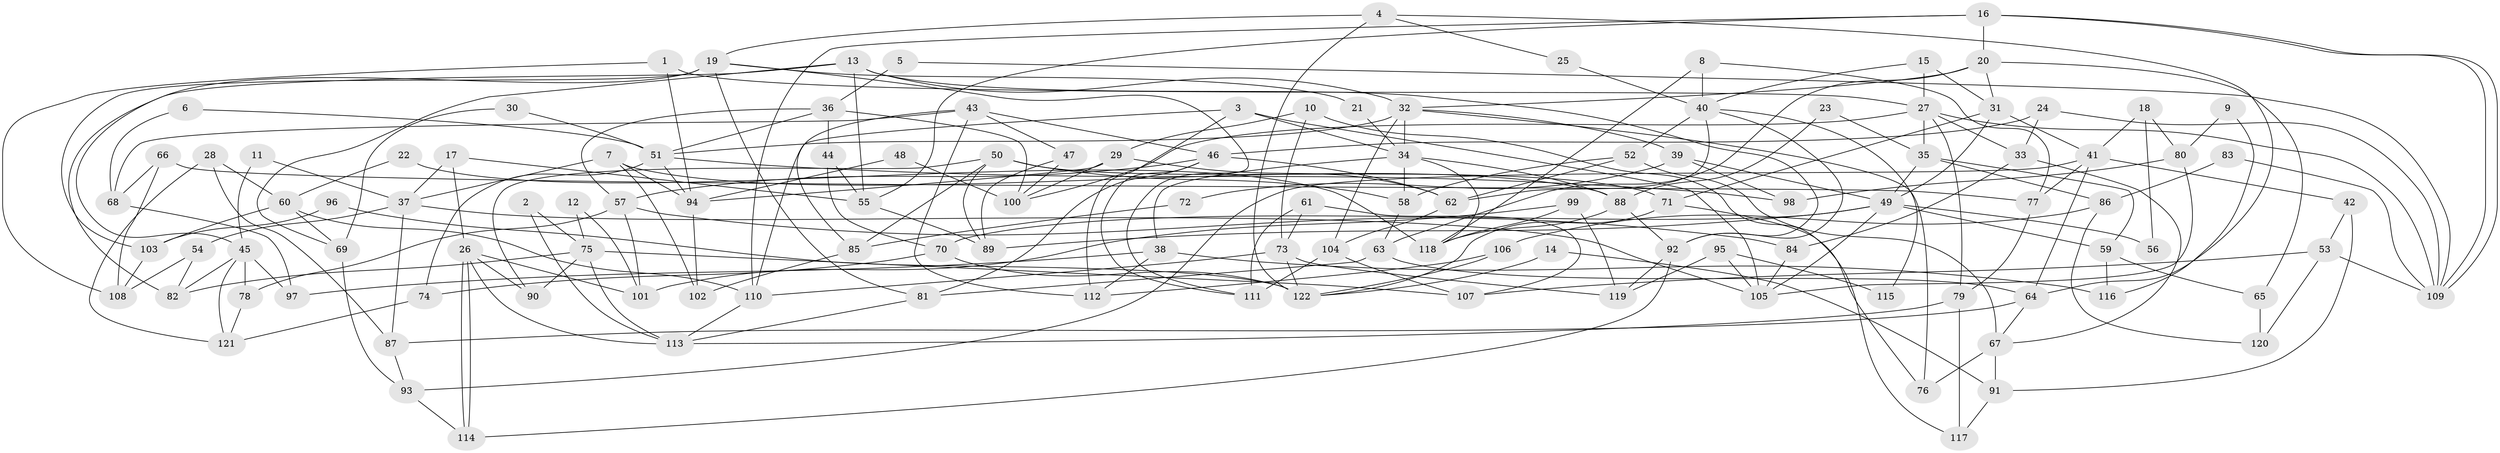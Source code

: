 // coarse degree distribution, {2: 0.1506849315068493, 3: 0.1780821917808219, 5: 0.1780821917808219, 7: 0.0684931506849315, 8: 0.0410958904109589, 6: 0.0958904109589041, 4: 0.2191780821917808, 10: 0.0136986301369863, 9: 0.0136986301369863, 15: 0.0136986301369863, 12: 0.0136986301369863, 11: 0.0136986301369863}
// Generated by graph-tools (version 1.1) at 2025/54/03/04/25 21:54:28]
// undirected, 122 vertices, 244 edges
graph export_dot {
graph [start="1"]
  node [color=gray90,style=filled];
  1;
  2;
  3;
  4;
  5;
  6;
  7;
  8;
  9;
  10;
  11;
  12;
  13;
  14;
  15;
  16;
  17;
  18;
  19;
  20;
  21;
  22;
  23;
  24;
  25;
  26;
  27;
  28;
  29;
  30;
  31;
  32;
  33;
  34;
  35;
  36;
  37;
  38;
  39;
  40;
  41;
  42;
  43;
  44;
  45;
  46;
  47;
  48;
  49;
  50;
  51;
  52;
  53;
  54;
  55;
  56;
  57;
  58;
  59;
  60;
  61;
  62;
  63;
  64;
  65;
  66;
  67;
  68;
  69;
  70;
  71;
  72;
  73;
  74;
  75;
  76;
  77;
  78;
  79;
  80;
  81;
  82;
  83;
  84;
  85;
  86;
  87;
  88;
  89;
  90;
  91;
  92;
  93;
  94;
  95;
  96;
  97;
  98;
  99;
  100;
  101;
  102;
  103;
  104;
  105;
  106;
  107;
  108;
  109;
  110;
  111;
  112;
  113;
  114;
  115;
  116;
  117;
  118;
  119;
  120;
  121;
  122;
  1 -- 108;
  1 -- 94;
  1 -- 27;
  2 -- 113;
  2 -- 75;
  3 -- 34;
  3 -- 112;
  3 -- 105;
  3 -- 110;
  4 -- 64;
  4 -- 19;
  4 -- 25;
  4 -- 122;
  5 -- 109;
  5 -- 36;
  6 -- 68;
  6 -- 51;
  7 -- 37;
  7 -- 88;
  7 -- 94;
  7 -- 102;
  8 -- 40;
  8 -- 77;
  8 -- 118;
  9 -- 80;
  9 -- 116;
  10 -- 73;
  10 -- 117;
  10 -- 29;
  11 -- 37;
  11 -- 45;
  12 -- 101;
  12 -- 75;
  13 -- 32;
  13 -- 92;
  13 -- 55;
  13 -- 69;
  13 -- 82;
  14 -- 122;
  14 -- 91;
  15 -- 27;
  15 -- 40;
  15 -- 31;
  16 -- 109;
  16 -- 109;
  16 -- 20;
  16 -- 55;
  16 -- 110;
  17 -- 26;
  17 -- 55;
  17 -- 37;
  18 -- 41;
  18 -- 80;
  18 -- 56;
  19 -- 111;
  19 -- 45;
  19 -- 21;
  19 -- 81;
  19 -- 103;
  20 -- 63;
  20 -- 32;
  20 -- 31;
  20 -- 65;
  21 -- 34;
  22 -- 118;
  22 -- 60;
  23 -- 35;
  23 -- 88;
  24 -- 46;
  24 -- 109;
  24 -- 33;
  25 -- 40;
  26 -- 114;
  26 -- 114;
  26 -- 113;
  26 -- 90;
  26 -- 101;
  27 -- 33;
  27 -- 35;
  27 -- 79;
  27 -- 100;
  27 -- 109;
  28 -- 60;
  28 -- 87;
  28 -- 121;
  29 -- 100;
  29 -- 62;
  29 -- 94;
  30 -- 69;
  30 -- 51;
  31 -- 41;
  31 -- 49;
  31 -- 71;
  32 -- 51;
  32 -- 34;
  32 -- 39;
  32 -- 76;
  32 -- 104;
  33 -- 67;
  33 -- 84;
  34 -- 88;
  34 -- 58;
  34 -- 38;
  34 -- 118;
  35 -- 49;
  35 -- 59;
  35 -- 86;
  36 -- 44;
  36 -- 51;
  36 -- 57;
  36 -- 100;
  37 -- 105;
  37 -- 54;
  37 -- 87;
  38 -- 112;
  38 -- 97;
  38 -- 116;
  39 -- 49;
  39 -- 72;
  39 -- 98;
  40 -- 62;
  40 -- 92;
  40 -- 52;
  40 -- 115;
  41 -- 93;
  41 -- 42;
  41 -- 64;
  41 -- 77;
  42 -- 53;
  42 -- 91;
  43 -- 47;
  43 -- 85;
  43 -- 46;
  43 -- 68;
  43 -- 112;
  44 -- 70;
  44 -- 55;
  45 -- 121;
  45 -- 82;
  45 -- 78;
  45 -- 97;
  46 -- 81;
  46 -- 57;
  46 -- 62;
  46 -- 111;
  47 -- 89;
  47 -- 100;
  48 -- 100;
  48 -- 94;
  49 -- 105;
  49 -- 56;
  49 -- 59;
  49 -- 70;
  49 -- 89;
  50 -- 71;
  50 -- 89;
  50 -- 58;
  50 -- 85;
  50 -- 90;
  51 -- 74;
  51 -- 94;
  51 -- 98;
  52 -- 62;
  52 -- 58;
  52 -- 67;
  53 -- 109;
  53 -- 107;
  53 -- 120;
  54 -- 82;
  54 -- 108;
  55 -- 89;
  57 -- 78;
  57 -- 84;
  57 -- 101;
  58 -- 63;
  59 -- 65;
  59 -- 116;
  60 -- 103;
  60 -- 110;
  60 -- 69;
  61 -- 73;
  61 -- 111;
  61 -- 107;
  62 -- 104;
  63 -- 81;
  63 -- 64;
  64 -- 67;
  64 -- 87;
  65 -- 120;
  66 -- 77;
  66 -- 68;
  66 -- 108;
  67 -- 76;
  67 -- 91;
  68 -- 97;
  69 -- 93;
  70 -- 122;
  70 -- 74;
  71 -- 76;
  71 -- 122;
  72 -- 85;
  73 -- 122;
  73 -- 110;
  73 -- 119;
  74 -- 121;
  75 -- 90;
  75 -- 107;
  75 -- 82;
  75 -- 113;
  77 -- 79;
  78 -- 121;
  79 -- 113;
  79 -- 117;
  80 -- 105;
  80 -- 98;
  81 -- 113;
  83 -- 86;
  83 -- 109;
  84 -- 105;
  85 -- 102;
  86 -- 120;
  86 -- 106;
  87 -- 93;
  88 -- 92;
  88 -- 118;
  91 -- 117;
  92 -- 114;
  92 -- 119;
  93 -- 114;
  94 -- 102;
  95 -- 105;
  95 -- 119;
  95 -- 115;
  96 -- 122;
  96 -- 103;
  99 -- 101;
  99 -- 118;
  99 -- 119;
  103 -- 108;
  104 -- 107;
  104 -- 111;
  106 -- 122;
  106 -- 112;
  110 -- 113;
}
